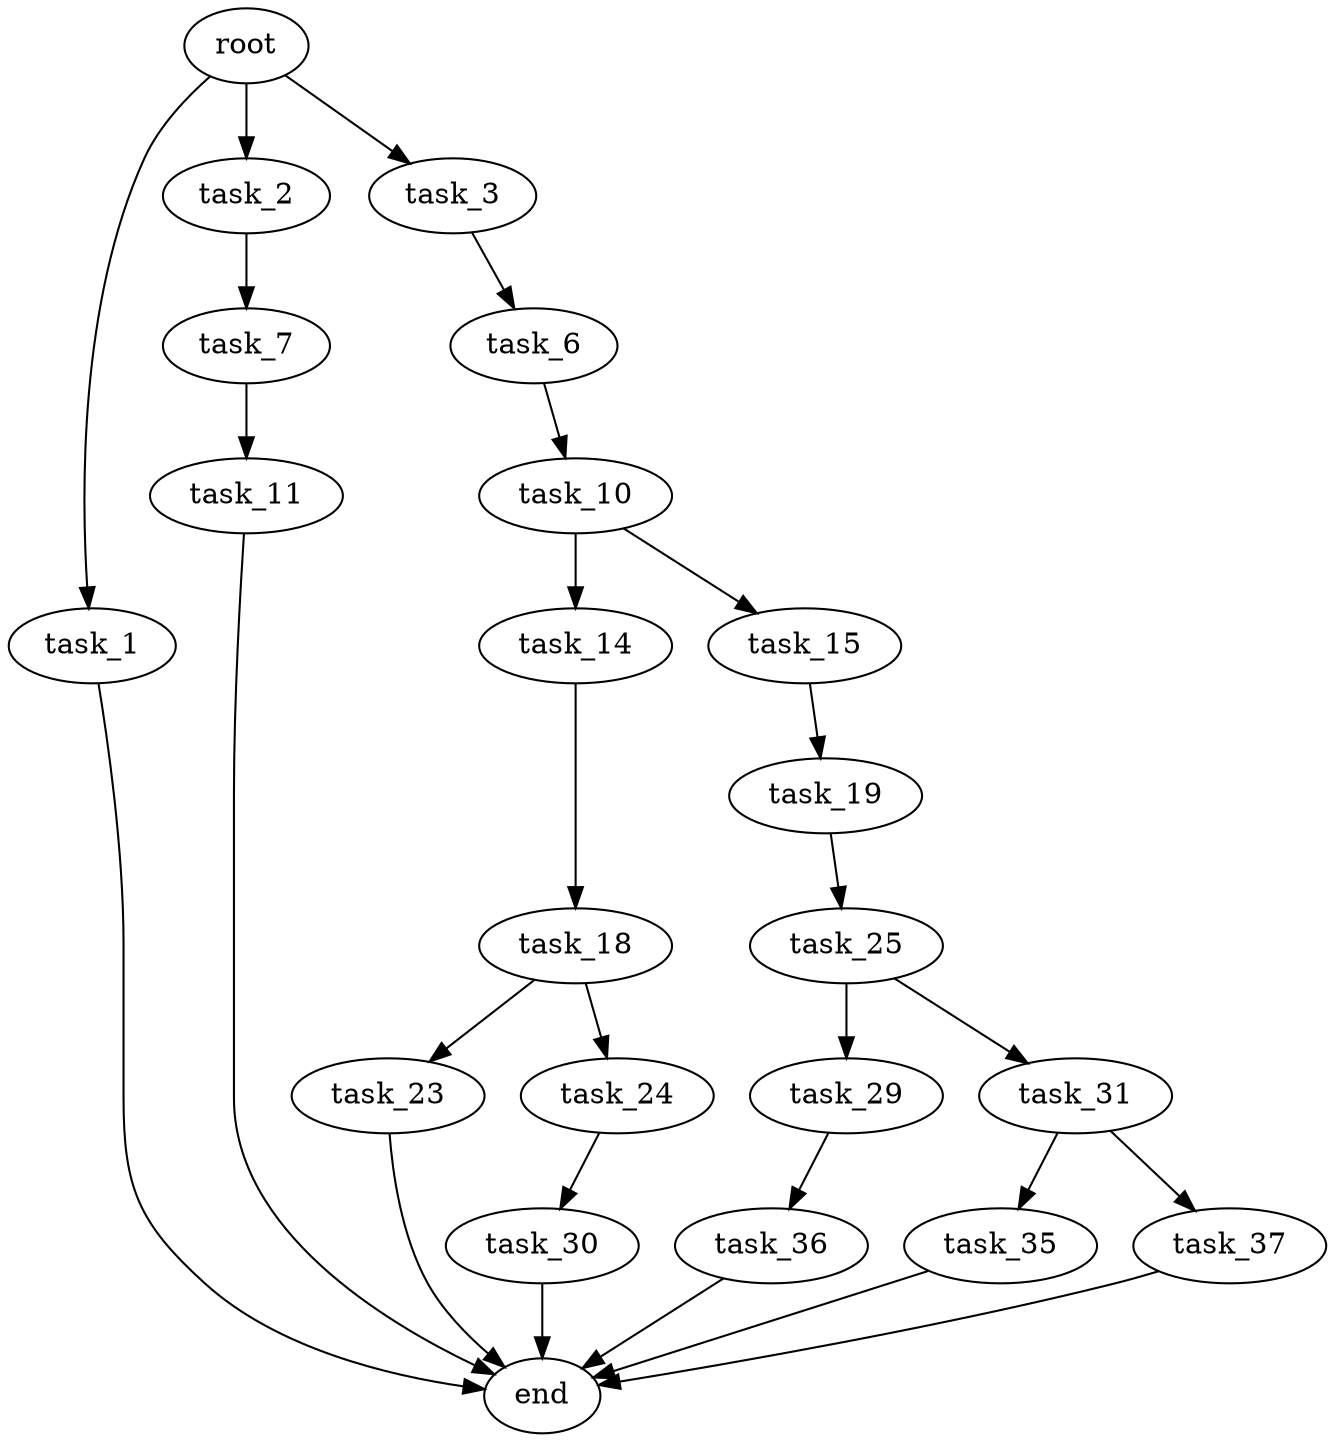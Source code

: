 digraph G {
  root [size="0.000000"];
  task_1 [size="549755813888.000000"];
  task_2 [size="890401814307.000000"];
  task_3 [size="782757789696.000000"];
  task_6 [size="549755813888.000000"];
  task_7 [size="134217728000.000000"];
  task_10 [size="244067495947.000000"];
  task_11 [size="162408963541.000000"];
  task_14 [size="549755813888.000000"];
  task_15 [size="68719476736.000000"];
  task_18 [size="71711811708.000000"];
  task_19 [size="8273780374.000000"];
  task_23 [size="8589934592.000000"];
  task_24 [size="258803490097.000000"];
  task_25 [size="24979738520.000000"];
  task_29 [size="746013411711.000000"];
  task_30 [size="68719476736.000000"];
  task_31 [size="42985649514.000000"];
  task_35 [size="43003237623.000000"];
  task_36 [size="120080232652.000000"];
  task_37 [size="368293445632.000000"];
  end [size="0.000000"];

  root -> task_1 [size="1.000000"];
  root -> task_2 [size="1.000000"];
  root -> task_3 [size="1.000000"];
  task_1 -> end [size="1.000000"];
  task_2 -> task_7 [size="679477248.000000"];
  task_3 -> task_6 [size="679477248.000000"];
  task_6 -> task_10 [size="536870912.000000"];
  task_7 -> task_11 [size="209715200.000000"];
  task_10 -> task_14 [size="679477248.000000"];
  task_10 -> task_15 [size="679477248.000000"];
  task_11 -> end [size="1.000000"];
  task_14 -> task_18 [size="536870912.000000"];
  task_15 -> task_19 [size="134217728.000000"];
  task_18 -> task_23 [size="134217728.000000"];
  task_18 -> task_24 [size="134217728.000000"];
  task_19 -> task_25 [size="134217728.000000"];
  task_23 -> end [size="1.000000"];
  task_24 -> task_30 [size="301989888.000000"];
  task_25 -> task_29 [size="411041792.000000"];
  task_25 -> task_31 [size="411041792.000000"];
  task_29 -> task_36 [size="838860800.000000"];
  task_30 -> end [size="1.000000"];
  task_31 -> task_35 [size="679477248.000000"];
  task_31 -> task_37 [size="679477248.000000"];
  task_35 -> end [size="1.000000"];
  task_36 -> end [size="1.000000"];
  task_37 -> end [size="1.000000"];
}
